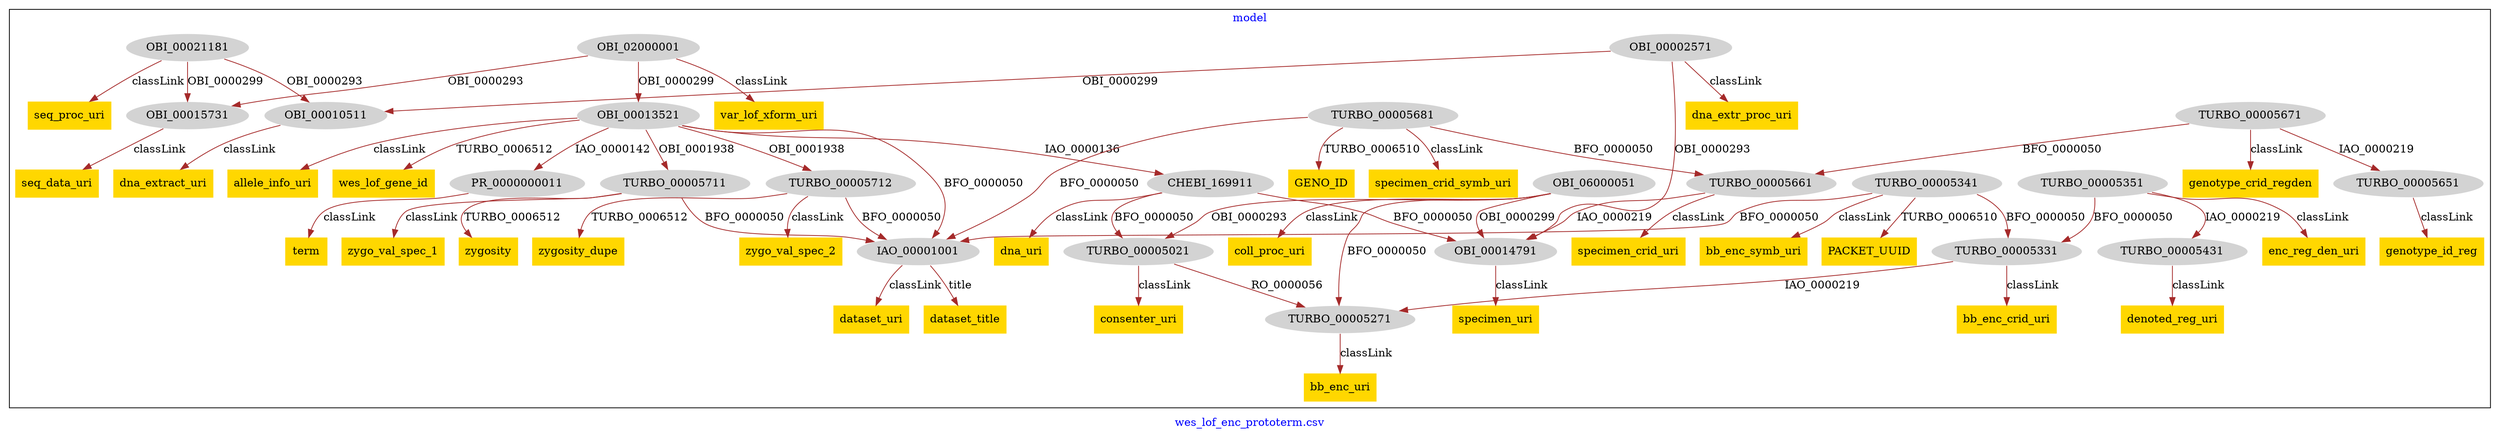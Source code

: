 digraph n0 {
fontcolor="blue"
remincross="true"
label="wes_lof_enc_prototerm.csv"
subgraph cluster {
label="model"
n2[style="filled",color="white",fillcolor="lightgray",label="TURBO_00005431"];
n3[shape="plaintext",style="filled",fillcolor="gold",label="denoted_reg_uri"];
n4[style="filled",color="white",fillcolor="lightgray",label="TURBO_00005671"];
n5[style="filled",color="white",fillcolor="lightgray",label="TURBO_00005661"];
n6[style="filled",color="white",fillcolor="lightgray",label="OBI_00013521"];
n7[shape="plaintext",style="filled",fillcolor="gold",label="wes_lof_gene_id"];
n8[style="filled",color="white",fillcolor="lightgray",label="TURBO_00005351"];
n9[shape="plaintext",style="filled",fillcolor="gold",label="enc_reg_den_uri"];
n10[style="filled",color="white",fillcolor="lightgray",label="TURBO_00005711"];
n11[shape="plaintext",style="filled",fillcolor="gold",label="zygosity"];
n12[style="filled",color="white",fillcolor="lightgray",label="IAO_00001001"];
n13[style="filled",color="white",fillcolor="lightgray",label="TURBO_00005341"];
n14[shape="plaintext",style="filled",fillcolor="gold",label="bb_enc_symb_uri"];
n15[style="filled",color="white",fillcolor="lightgray",label="OBI_00002571"];
n16[style="filled",color="white",fillcolor="lightgray",label="OBI_00014791"];
n17[style="filled",color="white",fillcolor="lightgray",label="TURBO_00005681"];
n18[shape="plaintext",style="filled",fillcolor="gold",label="GENO_ID"];
n19[shape="plaintext",style="filled",fillcolor="gold",label="genotype_crid_regden"];
n20[shape="plaintext",style="filled",fillcolor="gold",label="dataset_uri"];
n21[style="filled",color="white",fillcolor="lightgray",label="CHEBI_169911"];
n22[shape="plaintext",style="filled",fillcolor="gold",label="dna_uri"];
n23[shape="plaintext",style="filled",fillcolor="gold",label="dna_extr_proc_uri"];
n24[style="filled",color="white",fillcolor="lightgray",label="OBI_06000051"];
n25[shape="plaintext",style="filled",fillcolor="gold",label="coll_proc_uri"];
n26[style="filled",color="white",fillcolor="lightgray",label="TURBO_00005712"];
n27[shape="plaintext",style="filled",fillcolor="gold",label="specimen_uri"];
n28[style="filled",color="white",fillcolor="lightgray",label="OBI_02000001"];
n29[shape="plaintext",style="filled",fillcolor="gold",label="var_lof_xform_uri"];
n30[style="filled",color="white",fillcolor="lightgray",label="OBI_00010511"];
n31[shape="plaintext",style="filled",fillcolor="gold",label="dna_extract_uri"];
n32[shape="plaintext",style="filled",fillcolor="gold",label="zygo_val_spec_1"];
n33[shape="plaintext",style="filled",fillcolor="gold",label="dataset_title"];
n34[style="filled",color="white",fillcolor="lightgray",label="OBI_00015731"];
n35[shape="plaintext",style="filled",fillcolor="gold",label="zygosity_dupe"];
n36[style="filled",color="white",fillcolor="lightgray",label="TURBO_00005331"];
n37[shape="plaintext",style="filled",fillcolor="gold",label="bb_enc_crid_uri"];
n38[style="filled",color="white",fillcolor="lightgray",label="TURBO_00005651"];
n39[style="filled",color="white",fillcolor="lightgray",label="TURBO_00005021"];
n40[shape="plaintext",style="filled",fillcolor="gold",label="genotype_id_reg"];
n41[style="filled",color="white",fillcolor="lightgray",label="TURBO_00005271"];
n42[shape="plaintext",style="filled",fillcolor="gold",label="bb_enc_uri"];
n43[shape="plaintext",style="filled",fillcolor="gold",label="seq_data_uri"];
n44[shape="plaintext",style="filled",fillcolor="gold",label="PACKET_UUID"];
n45[style="filled",color="white",fillcolor="lightgray",label="OBI_00021181"];
n46[shape="plaintext",style="filled",fillcolor="gold",label="seq_proc_uri"];
n47[style="filled",color="white",fillcolor="lightgray",label="PR_0000000011"];
n48[shape="plaintext",style="filled",fillcolor="gold",label="specimen_crid_uri"];
n49[shape="plaintext",style="filled",fillcolor="gold",label="term"];
n50[shape="plaintext",style="filled",fillcolor="gold",label="allele_info_uri"];
n51[shape="plaintext",style="filled",fillcolor="gold",label="consenter_uri"];
n52[shape="plaintext",style="filled",fillcolor="gold",label="zygo_val_spec_2"];
n53[shape="plaintext",style="filled",fillcolor="gold",label="specimen_crid_symb_uri"];
}
n2 -> n3[color="brown",fontcolor="black",label="classLink"]
n4 -> n5[color="brown",fontcolor="black",label="BFO_0000050"]
n6 -> n7[color="brown",fontcolor="black",label="TURBO_0006512"]
n8 -> n9[color="brown",fontcolor="black",label="classLink"]
n10 -> n11[color="brown",fontcolor="black",label="TURBO_0006512"]
n6 -> n12[color="brown",fontcolor="black",label="BFO_0000050"]
n13 -> n14[color="brown",fontcolor="black",label="classLink"]
n15 -> n16[color="brown",fontcolor="black",label="OBI_0000293"]
n17 -> n18[color="brown",fontcolor="black",label="TURBO_0006510"]
n17 -> n5[color="brown",fontcolor="black",label="BFO_0000050"]
n10 -> n12[color="brown",fontcolor="black",label="BFO_0000050"]
n4 -> n19[color="brown",fontcolor="black",label="classLink"]
n12 -> n20[color="brown",fontcolor="black",label="classLink"]
n21 -> n22[color="brown",fontcolor="black",label="classLink"]
n15 -> n23[color="brown",fontcolor="black",label="classLink"]
n24 -> n25[color="brown",fontcolor="black",label="classLink"]
n6 -> n26[color="brown",fontcolor="black",label="OBI_0001938"]
n6 -> n10[color="brown",fontcolor="black",label="OBI_0001938"]
n16 -> n27[color="brown",fontcolor="black",label="classLink"]
n28 -> n6[color="brown",fontcolor="black",label="OBI_0000299"]
n28 -> n29[color="brown",fontcolor="black",label="classLink"]
n30 -> n31[color="brown",fontcolor="black",label="classLink"]
n26 -> n12[color="brown",fontcolor="black",label="BFO_0000050"]
n10 -> n32[color="brown",fontcolor="black",label="classLink"]
n13 -> n12[color="brown",fontcolor="black",label="BFO_0000050"]
n12 -> n33[color="brown",fontcolor="black",label="title"]
n28 -> n34[color="brown",fontcolor="black",label="OBI_0000293"]
n26 -> n35[color="brown",fontcolor="black",label="TURBO_0006512"]
n6 -> n21[color="brown",fontcolor="black",label="IAO_0000136"]
n15 -> n30[color="brown",fontcolor="black",label="OBI_0000299"]
n36 -> n37[color="brown",fontcolor="black",label="classLink"]
n4 -> n38[color="brown",fontcolor="black",label="IAO_0000219"]
n21 -> n16[color="brown",fontcolor="black",label="BFO_0000050"]
n24 -> n39[color="brown",fontcolor="black",label="OBI_0000293"]
n8 -> n36[color="brown",fontcolor="black",label="BFO_0000050"]
n38 -> n40[color="brown",fontcolor="black",label="classLink"]
n41 -> n42[color="brown",fontcolor="black",label="classLink"]
n24 -> n41[color="brown",fontcolor="black",label="BFO_0000050"]
n13 -> n36[color="brown",fontcolor="black",label="BFO_0000050"]
n34 -> n43[color="brown",fontcolor="black",label="classLink"]
n36 -> n41[color="brown",fontcolor="black",label="IAO_0000219"]
n13 -> n44[color="brown",fontcolor="black",label="TURBO_0006510"]
n45 -> n46[color="brown",fontcolor="black",label="classLink"]
n6 -> n47[color="brown",fontcolor="black",label="IAO_0000142"]
n5 -> n48[color="brown",fontcolor="black",label="classLink"]
n17 -> n12[color="brown",fontcolor="black",label="BFO_0000050"]
n24 -> n16[color="brown",fontcolor="black",label="OBI_0000299"]
n45 -> n30[color="brown",fontcolor="black",label="OBI_0000293"]
n45 -> n34[color="brown",fontcolor="black",label="OBI_0000299"]
n5 -> n16[color="brown",fontcolor="black",label="IAO_0000219"]
n47 -> n49[color="brown",fontcolor="black",label="classLink"]
n6 -> n50[color="brown",fontcolor="black",label="classLink"]
n39 -> n51[color="brown",fontcolor="black",label="classLink"]
n39 -> n41[color="brown",fontcolor="black",label="RO_0000056"]
n21 -> n39[color="brown",fontcolor="black",label="BFO_0000050"]
n8 -> n2[color="brown",fontcolor="black",label="IAO_0000219"]
n26 -> n52[color="brown",fontcolor="black",label="classLink"]
n17 -> n53[color="brown",fontcolor="black",label="classLink"]
}
